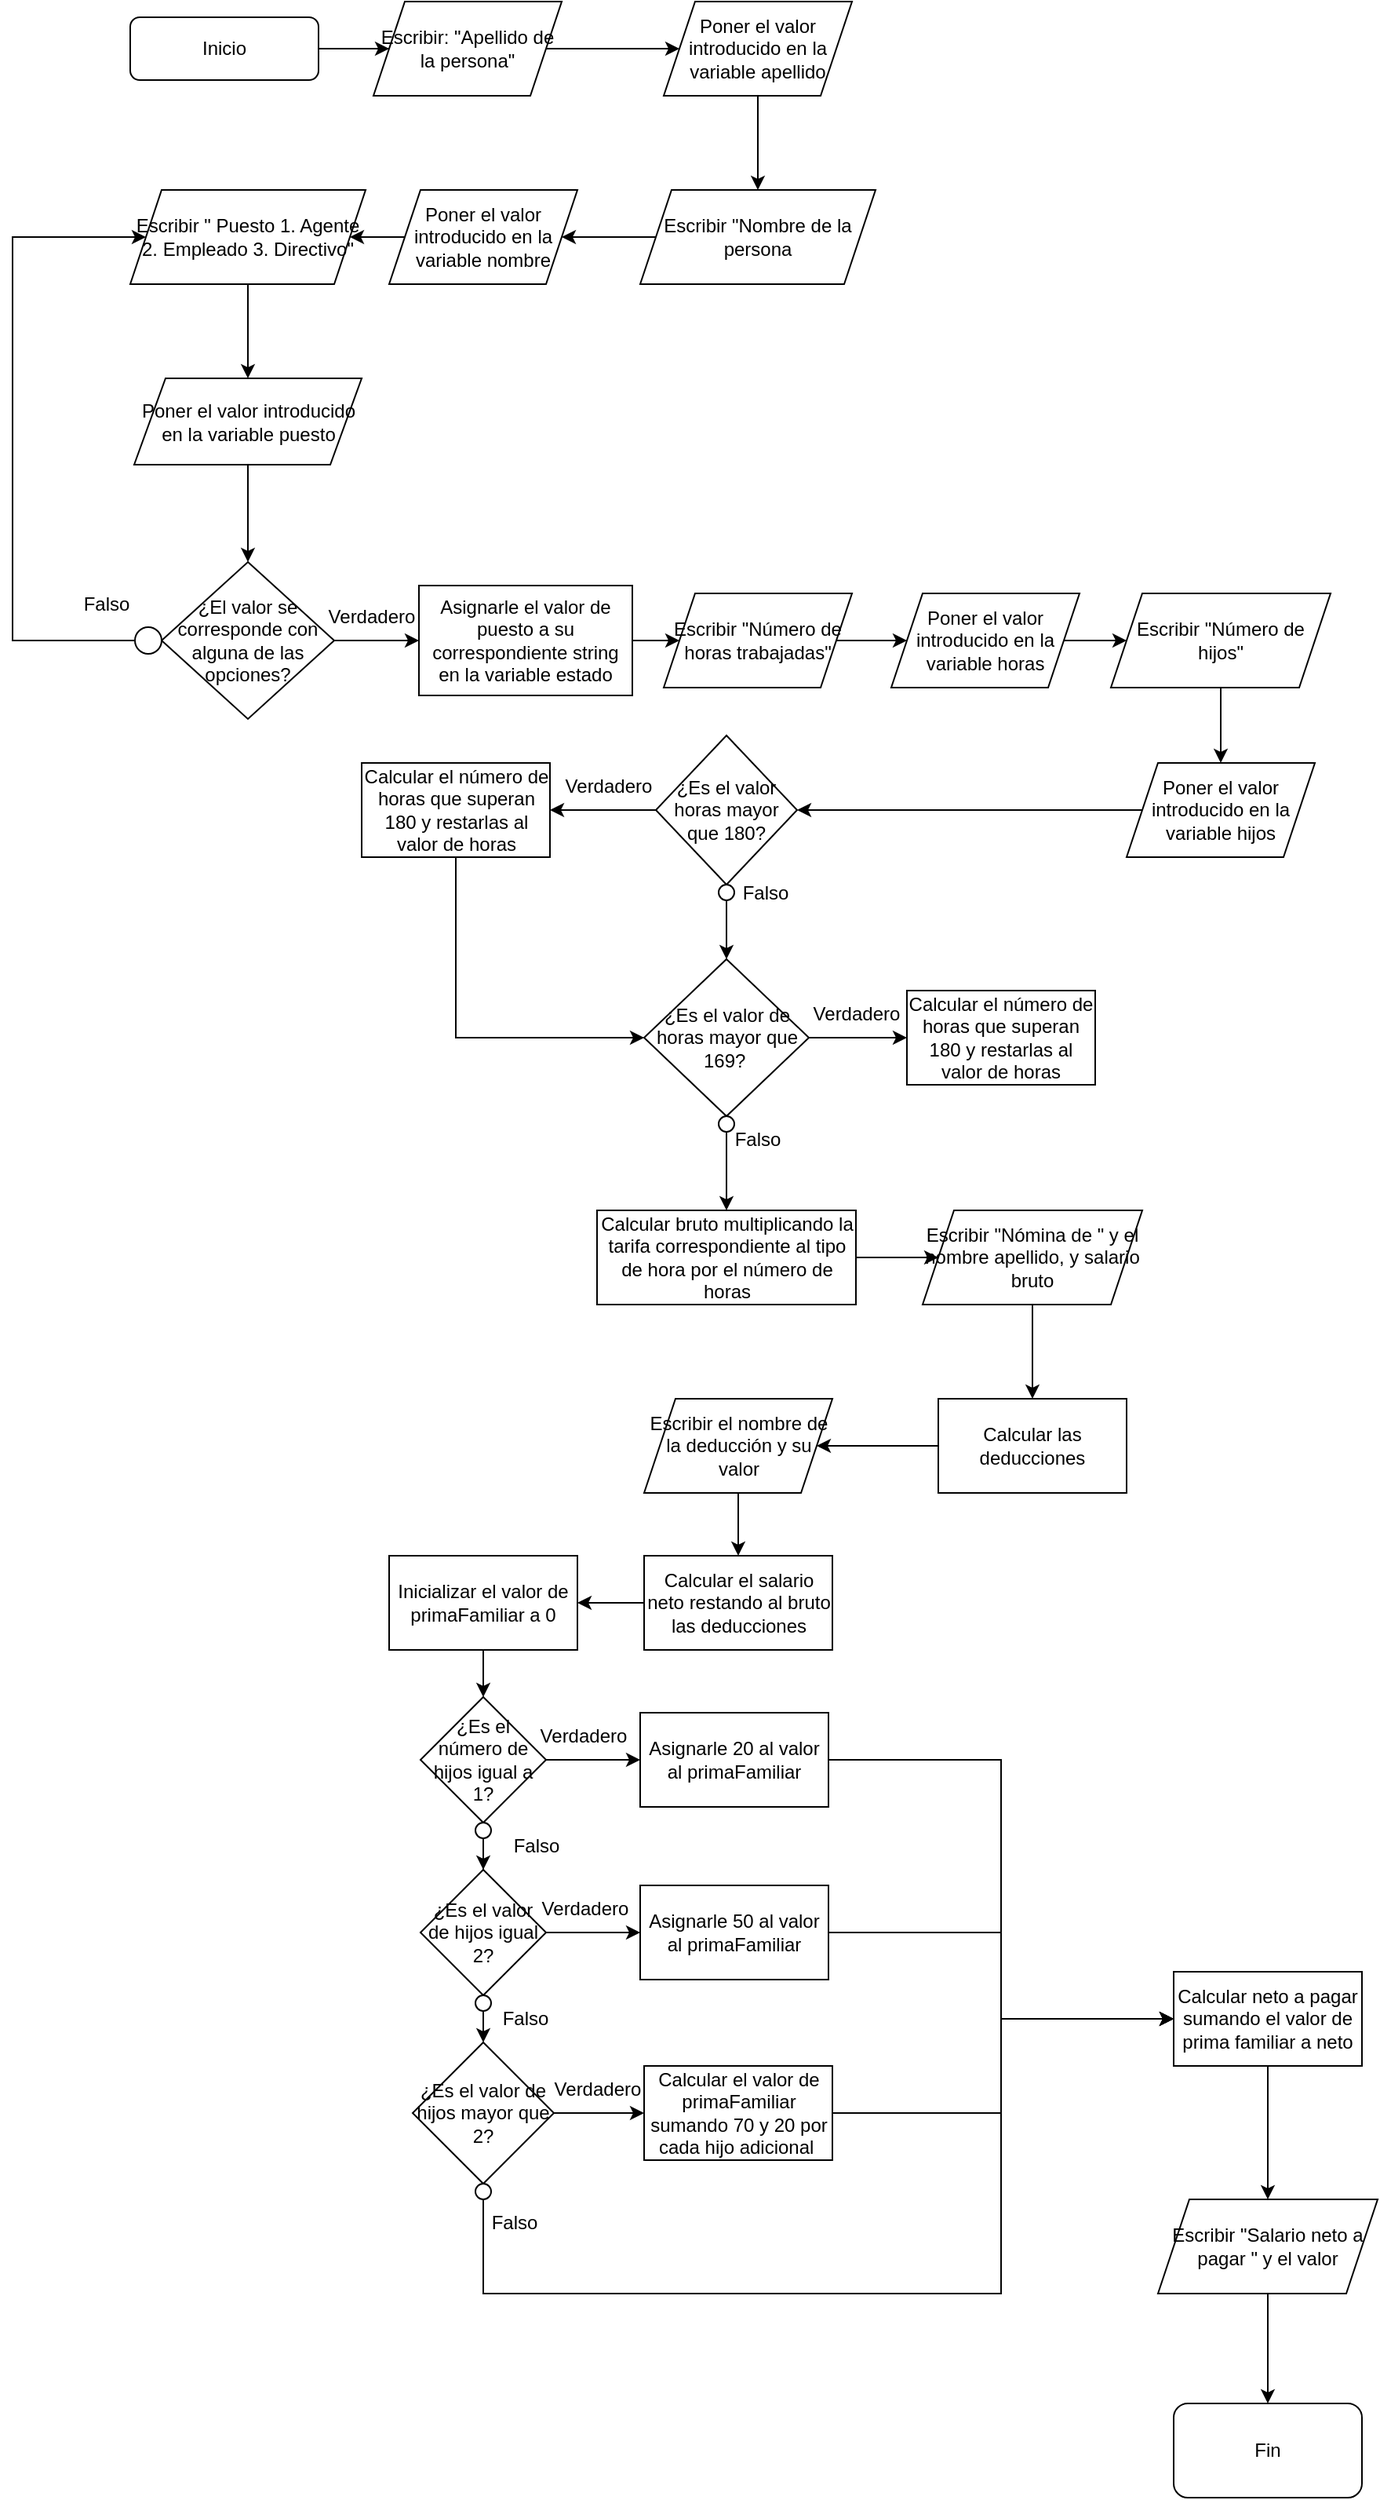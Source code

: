 <mxfile version="16.6.1" type="github">
  <diagram id="C5RBs43oDa-KdzZeNtuy" name="Page-1">
    <mxGraphModel dx="1071" dy="495" grid="1" gridSize="10" guides="1" tooltips="1" connect="1" arrows="1" fold="1" page="1" pageScale="1" pageWidth="827" pageHeight="1169" math="0" shadow="0">
      <root>
        <mxCell id="WIyWlLk6GJQsqaUBKTNV-0" />
        <mxCell id="WIyWlLk6GJQsqaUBKTNV-1" parent="WIyWlLk6GJQsqaUBKTNV-0" />
        <mxCell id="0GZozUYQBZrEff4Y3Oea-3" value="" style="edgeStyle=orthogonalEdgeStyle;rounded=0;orthogonalLoop=1;jettySize=auto;html=1;" parent="WIyWlLk6GJQsqaUBKTNV-1" source="WIyWlLk6GJQsqaUBKTNV-3" target="0GZozUYQBZrEff4Y3Oea-2" edge="1">
          <mxGeometry relative="1" as="geometry" />
        </mxCell>
        <mxCell id="0GZozUYQBZrEff4Y3Oea-5" value="" style="edgeStyle=orthogonalEdgeStyle;rounded=0;orthogonalLoop=1;jettySize=auto;html=1;startArrow=none;" parent="WIyWlLk6GJQsqaUBKTNV-1" source="WIyWlLk6GJQsqaUBKTNV-3" target="0GZozUYQBZrEff4Y3Oea-4" edge="1">
          <mxGeometry relative="1" as="geometry">
            <Array as="points">
              <mxPoint x="360" y="130" />
            </Array>
          </mxGeometry>
        </mxCell>
        <mxCell id="0GZozUYQBZrEff4Y3Oea-2" value="Escribir: &quot;Apellido de la persona&quot;" style="shape=parallelogram;perimeter=parallelogramPerimeter;whiteSpace=wrap;html=1;fixedSize=1;" parent="WIyWlLk6GJQsqaUBKTNV-1" vertex="1">
          <mxGeometry x="310" y="100" width="120" height="60" as="geometry" />
        </mxCell>
        <mxCell id="0GZozUYQBZrEff4Y3Oea-7" value="" style="edgeStyle=orthogonalEdgeStyle;rounded=0;orthogonalLoop=1;jettySize=auto;html=1;" parent="WIyWlLk6GJQsqaUBKTNV-1" source="0GZozUYQBZrEff4Y3Oea-4" target="0GZozUYQBZrEff4Y3Oea-6" edge="1">
          <mxGeometry relative="1" as="geometry" />
        </mxCell>
        <mxCell id="0GZozUYQBZrEff4Y3Oea-4" value="Poner el valor introducido en la variable apellido" style="shape=parallelogram;perimeter=parallelogramPerimeter;whiteSpace=wrap;html=1;fixedSize=1;" parent="WIyWlLk6GJQsqaUBKTNV-1" vertex="1">
          <mxGeometry x="495" y="100" width="120" height="60" as="geometry" />
        </mxCell>
        <mxCell id="0GZozUYQBZrEff4Y3Oea-9" value="" style="edgeStyle=orthogonalEdgeStyle;rounded=0;orthogonalLoop=1;jettySize=auto;html=1;" parent="WIyWlLk6GJQsqaUBKTNV-1" source="0GZozUYQBZrEff4Y3Oea-6" target="0GZozUYQBZrEff4Y3Oea-8" edge="1">
          <mxGeometry relative="1" as="geometry" />
        </mxCell>
        <mxCell id="0GZozUYQBZrEff4Y3Oea-6" value="Escribir &quot;Nombre de la persona" style="shape=parallelogram;perimeter=parallelogramPerimeter;whiteSpace=wrap;html=1;fixedSize=1;" parent="WIyWlLk6GJQsqaUBKTNV-1" vertex="1">
          <mxGeometry x="480" y="220" width="150" height="60" as="geometry" />
        </mxCell>
        <mxCell id="0GZozUYQBZrEff4Y3Oea-11" value="" style="edgeStyle=orthogonalEdgeStyle;rounded=0;orthogonalLoop=1;jettySize=auto;html=1;" parent="WIyWlLk6GJQsqaUBKTNV-1" source="0GZozUYQBZrEff4Y3Oea-8" target="0GZozUYQBZrEff4Y3Oea-10" edge="1">
          <mxGeometry relative="1" as="geometry" />
        </mxCell>
        <mxCell id="0GZozUYQBZrEff4Y3Oea-8" value="Poner el valor introducido en la variable nombre" style="shape=parallelogram;perimeter=parallelogramPerimeter;whiteSpace=wrap;html=1;fixedSize=1;" parent="WIyWlLk6GJQsqaUBKTNV-1" vertex="1">
          <mxGeometry x="320" y="220" width="120" height="60" as="geometry" />
        </mxCell>
        <mxCell id="0GZozUYQBZrEff4Y3Oea-14" value="" style="edgeStyle=orthogonalEdgeStyle;rounded=0;orthogonalLoop=1;jettySize=auto;html=1;" parent="WIyWlLk6GJQsqaUBKTNV-1" source="0GZozUYQBZrEff4Y3Oea-10" target="0GZozUYQBZrEff4Y3Oea-13" edge="1">
          <mxGeometry relative="1" as="geometry" />
        </mxCell>
        <mxCell id="0GZozUYQBZrEff4Y3Oea-10" value="Escribir &quot; Puesto 1. Agente 2. Empleado 3. Directivo&quot;" style="shape=parallelogram;perimeter=parallelogramPerimeter;whiteSpace=wrap;html=1;fixedSize=1;" parent="WIyWlLk6GJQsqaUBKTNV-1" vertex="1">
          <mxGeometry x="155" y="220" width="150" height="60" as="geometry" />
        </mxCell>
        <mxCell id="ArMYMaqeuRzm3sMhU9Xn-4" value="" style="edgeStyle=orthogonalEdgeStyle;rounded=0;orthogonalLoop=1;jettySize=auto;html=1;" parent="WIyWlLk6GJQsqaUBKTNV-1" source="0GZozUYQBZrEff4Y3Oea-12" target="ArMYMaqeuRzm3sMhU9Xn-3" edge="1">
          <mxGeometry relative="1" as="geometry" />
        </mxCell>
        <mxCell id="0GZozUYQBZrEff4Y3Oea-12" value="¿El valor se corresponde con alguna de las opciones?" style="rhombus;whiteSpace=wrap;html=1;" parent="WIyWlLk6GJQsqaUBKTNV-1" vertex="1">
          <mxGeometry x="175" y="457" width="110" height="100" as="geometry" />
        </mxCell>
        <mxCell id="0GZozUYQBZrEff4Y3Oea-15" value="" style="edgeStyle=orthogonalEdgeStyle;rounded=0;orthogonalLoop=1;jettySize=auto;html=1;" parent="WIyWlLk6GJQsqaUBKTNV-1" source="0GZozUYQBZrEff4Y3Oea-13" target="0GZozUYQBZrEff4Y3Oea-12" edge="1">
          <mxGeometry relative="1" as="geometry" />
        </mxCell>
        <mxCell id="0GZozUYQBZrEff4Y3Oea-13" value="Poner el valor introducido en la variable puesto" style="shape=parallelogram;perimeter=parallelogramPerimeter;whiteSpace=wrap;html=1;fixedSize=1;" parent="WIyWlLk6GJQsqaUBKTNV-1" vertex="1">
          <mxGeometry x="157.5" y="340" width="145" height="55" as="geometry" />
        </mxCell>
        <mxCell id="0GZozUYQBZrEff4Y3Oea-25" style="edgeStyle=orthogonalEdgeStyle;rounded=0;orthogonalLoop=1;jettySize=auto;html=1;exitX=0;exitY=0.5;exitDx=0;exitDy=0;entryX=0;entryY=0.5;entryDx=0;entryDy=0;" parent="WIyWlLk6GJQsqaUBKTNV-1" source="0GZozUYQBZrEff4Y3Oea-18" target="0GZozUYQBZrEff4Y3Oea-10" edge="1">
          <mxGeometry relative="1" as="geometry">
            <mxPoint x="70" y="260" as="targetPoint" />
            <Array as="points">
              <mxPoint x="80" y="507" />
              <mxPoint x="80" y="250" />
            </Array>
          </mxGeometry>
        </mxCell>
        <mxCell id="0GZozUYQBZrEff4Y3Oea-18" value="" style="ellipse;whiteSpace=wrap;html=1;aspect=fixed;" parent="WIyWlLk6GJQsqaUBKTNV-1" vertex="1">
          <mxGeometry x="158" y="498.5" width="17" height="17" as="geometry" />
        </mxCell>
        <mxCell id="0GZozUYQBZrEff4Y3Oea-22" value="Falso" style="text;html=1;strokeColor=none;fillColor=none;align=center;verticalAlign=middle;whiteSpace=wrap;rounded=0;" parent="WIyWlLk6GJQsqaUBKTNV-1" vertex="1">
          <mxGeometry x="110" y="468.5" width="60" height="30" as="geometry" />
        </mxCell>
        <mxCell id="WIyWlLk6GJQsqaUBKTNV-3" value="Inicio" style="rounded=1;whiteSpace=wrap;html=1;fontSize=12;glass=0;strokeWidth=1;shadow=0;" parent="WIyWlLk6GJQsqaUBKTNV-1" vertex="1">
          <mxGeometry x="155" y="110" width="120" height="40" as="geometry" />
        </mxCell>
        <mxCell id="0GZozUYQBZrEff4Y3Oea-23" value="" style="edgeStyle=orthogonalEdgeStyle;rounded=0;orthogonalLoop=1;jettySize=auto;html=1;endArrow=none;" parent="WIyWlLk6GJQsqaUBKTNV-1" source="0GZozUYQBZrEff4Y3Oea-2" target="WIyWlLk6GJQsqaUBKTNV-3" edge="1">
          <mxGeometry relative="1" as="geometry">
            <mxPoint x="320" y="130" as="sourcePoint" />
            <mxPoint x="220" y="240" as="targetPoint" />
            <Array as="points" />
          </mxGeometry>
        </mxCell>
        <mxCell id="0GZozUYQBZrEff4Y3Oea-33" value="" style="edgeStyle=orthogonalEdgeStyle;rounded=0;orthogonalLoop=1;jettySize=auto;html=1;" parent="WIyWlLk6GJQsqaUBKTNV-1" source="0GZozUYQBZrEff4Y3Oea-27" target="0GZozUYQBZrEff4Y3Oea-32" edge="1">
          <mxGeometry relative="1" as="geometry" />
        </mxCell>
        <mxCell id="0GZozUYQBZrEff4Y3Oea-27" value="Poner el valor introducido en la variable horas" style="shape=parallelogram;perimeter=parallelogramPerimeter;whiteSpace=wrap;html=1;fixedSize=1;" parent="WIyWlLk6GJQsqaUBKTNV-1" vertex="1">
          <mxGeometry x="640" y="477" width="120" height="60" as="geometry" />
        </mxCell>
        <mxCell id="0GZozUYQBZrEff4Y3Oea-31" value="" style="edgeStyle=orthogonalEdgeStyle;rounded=0;orthogonalLoop=1;jettySize=auto;html=1;" parent="WIyWlLk6GJQsqaUBKTNV-1" source="0GZozUYQBZrEff4Y3Oea-28" target="0GZozUYQBZrEff4Y3Oea-27" edge="1">
          <mxGeometry relative="1" as="geometry" />
        </mxCell>
        <mxCell id="0GZozUYQBZrEff4Y3Oea-28" value="Escribir &quot;Número de horas trabajadas&quot;" style="shape=parallelogram;perimeter=parallelogramPerimeter;whiteSpace=wrap;html=1;fixedSize=1;" parent="WIyWlLk6GJQsqaUBKTNV-1" vertex="1">
          <mxGeometry x="495" y="477" width="120" height="60" as="geometry" />
        </mxCell>
        <mxCell id="0GZozUYQBZrEff4Y3Oea-30" value="Verdadero" style="text;html=1;strokeColor=none;fillColor=none;align=center;verticalAlign=middle;whiteSpace=wrap;rounded=0;" parent="WIyWlLk6GJQsqaUBKTNV-1" vertex="1">
          <mxGeometry x="279" y="477" width="60" height="30" as="geometry" />
        </mxCell>
        <mxCell id="0GZozUYQBZrEff4Y3Oea-35" value="" style="edgeStyle=orthogonalEdgeStyle;rounded=0;orthogonalLoop=1;jettySize=auto;html=1;" parent="WIyWlLk6GJQsqaUBKTNV-1" source="0GZozUYQBZrEff4Y3Oea-32" target="0GZozUYQBZrEff4Y3Oea-34" edge="1">
          <mxGeometry relative="1" as="geometry" />
        </mxCell>
        <mxCell id="0GZozUYQBZrEff4Y3Oea-32" value="Escribir &quot;Número de hijos&quot;" style="shape=parallelogram;perimeter=parallelogramPerimeter;whiteSpace=wrap;html=1;fixedSize=1;" parent="WIyWlLk6GJQsqaUBKTNV-1" vertex="1">
          <mxGeometry x="780" y="477" width="140" height="60" as="geometry" />
        </mxCell>
        <mxCell id="0GZozUYQBZrEff4Y3Oea-37" value="" style="edgeStyle=orthogonalEdgeStyle;rounded=0;orthogonalLoop=1;jettySize=auto;html=1;" parent="WIyWlLk6GJQsqaUBKTNV-1" source="0GZozUYQBZrEff4Y3Oea-34" target="0GZozUYQBZrEff4Y3Oea-36" edge="1">
          <mxGeometry relative="1" as="geometry" />
        </mxCell>
        <mxCell id="0GZozUYQBZrEff4Y3Oea-34" value="Poner el valor introducido en la variable hijos" style="shape=parallelogram;perimeter=parallelogramPerimeter;whiteSpace=wrap;html=1;fixedSize=1;" parent="WIyWlLk6GJQsqaUBKTNV-1" vertex="1">
          <mxGeometry x="790" y="585" width="120" height="60" as="geometry" />
        </mxCell>
        <mxCell id="0GZozUYQBZrEff4Y3Oea-39" value="" style="edgeStyle=orthogonalEdgeStyle;rounded=0;orthogonalLoop=1;jettySize=auto;html=1;" parent="WIyWlLk6GJQsqaUBKTNV-1" source="0GZozUYQBZrEff4Y3Oea-36" target="0GZozUYQBZrEff4Y3Oea-38" edge="1">
          <mxGeometry relative="1" as="geometry" />
        </mxCell>
        <mxCell id="0GZozUYQBZrEff4Y3Oea-36" value="¿Es el valor horas mayor que 180?" style="rhombus;whiteSpace=wrap;html=1;" parent="WIyWlLk6GJQsqaUBKTNV-1" vertex="1">
          <mxGeometry x="490" y="567.5" width="90" height="95" as="geometry" />
        </mxCell>
        <mxCell id="0GZozUYQBZrEff4Y3Oea-46" value="" style="edgeStyle=orthogonalEdgeStyle;rounded=0;orthogonalLoop=1;jettySize=auto;html=1;entryX=0;entryY=0.5;entryDx=0;entryDy=0;" parent="WIyWlLk6GJQsqaUBKTNV-1" source="0GZozUYQBZrEff4Y3Oea-38" target="0GZozUYQBZrEff4Y3Oea-40" edge="1">
          <mxGeometry relative="1" as="geometry">
            <mxPoint x="362.5" y="755" as="targetPoint" />
            <Array as="points">
              <mxPoint x="363" y="760" />
            </Array>
          </mxGeometry>
        </mxCell>
        <mxCell id="0GZozUYQBZrEff4Y3Oea-38" value="Calcular el número de horas que superan 180 y restarlas al valor de horas" style="rounded=0;whiteSpace=wrap;html=1;" parent="WIyWlLk6GJQsqaUBKTNV-1" vertex="1">
          <mxGeometry x="302.5" y="585" width="120" height="60" as="geometry" />
        </mxCell>
        <mxCell id="ArMYMaqeuRzm3sMhU9Xn-1" value="" style="edgeStyle=orthogonalEdgeStyle;rounded=0;orthogonalLoop=1;jettySize=auto;html=1;" parent="WIyWlLk6GJQsqaUBKTNV-1" source="0GZozUYQBZrEff4Y3Oea-40" target="ArMYMaqeuRzm3sMhU9Xn-0" edge="1">
          <mxGeometry relative="1" as="geometry" />
        </mxCell>
        <mxCell id="ArMYMaqeuRzm3sMhU9Xn-9" value="" style="edgeStyle=orthogonalEdgeStyle;rounded=0;orthogonalLoop=1;jettySize=auto;html=1;startArrow=none;" parent="WIyWlLk6GJQsqaUBKTNV-1" source="zI6MYJNI-ue4gvD-m8sY-1" target="ArMYMaqeuRzm3sMhU9Xn-6" edge="1">
          <mxGeometry relative="1" as="geometry" />
        </mxCell>
        <mxCell id="0GZozUYQBZrEff4Y3Oea-40" value="¿Es el valor de horas mayor que 169?&amp;nbsp;" style="rhombus;whiteSpace=wrap;html=1;" parent="WIyWlLk6GJQsqaUBKTNV-1" vertex="1">
          <mxGeometry x="482.5" y="710" width="105" height="100" as="geometry" />
        </mxCell>
        <mxCell id="0GZozUYQBZrEff4Y3Oea-48" value="" style="edgeStyle=orthogonalEdgeStyle;rounded=0;orthogonalLoop=1;jettySize=auto;html=1;" parent="WIyWlLk6GJQsqaUBKTNV-1" source="0GZozUYQBZrEff4Y3Oea-47" target="0GZozUYQBZrEff4Y3Oea-40" edge="1">
          <mxGeometry relative="1" as="geometry" />
        </mxCell>
        <mxCell id="0GZozUYQBZrEff4Y3Oea-47" value="" style="ellipse;whiteSpace=wrap;html=1;aspect=fixed;" parent="WIyWlLk6GJQsqaUBKTNV-1" vertex="1">
          <mxGeometry x="530" y="662.5" width="10" height="10" as="geometry" />
        </mxCell>
        <mxCell id="0GZozUYQBZrEff4Y3Oea-49" value="Falso" style="text;html=1;strokeColor=none;fillColor=none;align=center;verticalAlign=middle;whiteSpace=wrap;rounded=0;" parent="WIyWlLk6GJQsqaUBKTNV-1" vertex="1">
          <mxGeometry x="530" y="652.5" width="60" height="30" as="geometry" />
        </mxCell>
        <mxCell id="0GZozUYQBZrEff4Y3Oea-50" value="Verdadero" style="text;html=1;strokeColor=none;fillColor=none;align=center;verticalAlign=middle;whiteSpace=wrap;rounded=0;" parent="WIyWlLk6GJQsqaUBKTNV-1" vertex="1">
          <mxGeometry x="430" y="585" width="60" height="30" as="geometry" />
        </mxCell>
        <mxCell id="ArMYMaqeuRzm3sMhU9Xn-0" value="Calcular el número de horas que superan 180 y restarlas al valor de horas" style="rounded=0;whiteSpace=wrap;html=1;" parent="WIyWlLk6GJQsqaUBKTNV-1" vertex="1">
          <mxGeometry x="650" y="730" width="120" height="60" as="geometry" />
        </mxCell>
        <mxCell id="ArMYMaqeuRzm3sMhU9Xn-5" value="" style="edgeStyle=orthogonalEdgeStyle;rounded=0;orthogonalLoop=1;jettySize=auto;html=1;" parent="WIyWlLk6GJQsqaUBKTNV-1" source="ArMYMaqeuRzm3sMhU9Xn-3" target="0GZozUYQBZrEff4Y3Oea-28" edge="1">
          <mxGeometry relative="1" as="geometry" />
        </mxCell>
        <mxCell id="ArMYMaqeuRzm3sMhU9Xn-3" value="Asignarle el valor de puesto a su correspondiente string en la variable estado" style="rounded=0;whiteSpace=wrap;html=1;" parent="WIyWlLk6GJQsqaUBKTNV-1" vertex="1">
          <mxGeometry x="339" y="472" width="136" height="70" as="geometry" />
        </mxCell>
        <mxCell id="ArMYMaqeuRzm3sMhU9Xn-12" value="" style="edgeStyle=orthogonalEdgeStyle;rounded=0;orthogonalLoop=1;jettySize=auto;html=1;" parent="WIyWlLk6GJQsqaUBKTNV-1" source="ArMYMaqeuRzm3sMhU9Xn-6" target="ArMYMaqeuRzm3sMhU9Xn-11" edge="1">
          <mxGeometry relative="1" as="geometry" />
        </mxCell>
        <mxCell id="ArMYMaqeuRzm3sMhU9Xn-6" value="Calcular bruto multiplicando la tarifa correspondiente al tipo de hora por el número de horas" style="rounded=0;whiteSpace=wrap;html=1;" parent="WIyWlLk6GJQsqaUBKTNV-1" vertex="1">
          <mxGeometry x="452.5" y="870" width="165" height="60" as="geometry" />
        </mxCell>
        <mxCell id="ArMYMaqeuRzm3sMhU9Xn-7" value="Verdadero" style="text;html=1;strokeColor=none;fillColor=none;align=center;verticalAlign=middle;whiteSpace=wrap;rounded=0;" parent="WIyWlLk6GJQsqaUBKTNV-1" vertex="1">
          <mxGeometry x="587.5" y="730" width="60" height="30" as="geometry" />
        </mxCell>
        <mxCell id="ArMYMaqeuRzm3sMhU9Xn-8" value="Falso" style="text;html=1;strokeColor=none;fillColor=none;align=center;verticalAlign=middle;whiteSpace=wrap;rounded=0;" parent="WIyWlLk6GJQsqaUBKTNV-1" vertex="1">
          <mxGeometry x="525" y="810" width="60" height="30" as="geometry" />
        </mxCell>
        <mxCell id="ArMYMaqeuRzm3sMhU9Xn-14" value="" style="edgeStyle=orthogonalEdgeStyle;rounded=0;orthogonalLoop=1;jettySize=auto;html=1;" parent="WIyWlLk6GJQsqaUBKTNV-1" source="ArMYMaqeuRzm3sMhU9Xn-11" target="ArMYMaqeuRzm3sMhU9Xn-13" edge="1">
          <mxGeometry relative="1" as="geometry" />
        </mxCell>
        <mxCell id="ArMYMaqeuRzm3sMhU9Xn-11" value="Escribir &quot;Nómina de &quot; y el nombre apellido, y salario bruto" style="shape=parallelogram;perimeter=parallelogramPerimeter;whiteSpace=wrap;html=1;fixedSize=1;" parent="WIyWlLk6GJQsqaUBKTNV-1" vertex="1">
          <mxGeometry x="660" y="870" width="140" height="60" as="geometry" />
        </mxCell>
        <mxCell id="ArMYMaqeuRzm3sMhU9Xn-16" value="" style="edgeStyle=orthogonalEdgeStyle;rounded=0;orthogonalLoop=1;jettySize=auto;html=1;" parent="WIyWlLk6GJQsqaUBKTNV-1" source="ArMYMaqeuRzm3sMhU9Xn-13" target="ArMYMaqeuRzm3sMhU9Xn-15" edge="1">
          <mxGeometry relative="1" as="geometry" />
        </mxCell>
        <mxCell id="ArMYMaqeuRzm3sMhU9Xn-13" value="Calcular las deducciones" style="rounded=0;whiteSpace=wrap;html=1;" parent="WIyWlLk6GJQsqaUBKTNV-1" vertex="1">
          <mxGeometry x="670" y="990" width="120" height="60" as="geometry" />
        </mxCell>
        <mxCell id="ArMYMaqeuRzm3sMhU9Xn-19" value="" style="edgeStyle=orthogonalEdgeStyle;rounded=0;orthogonalLoop=1;jettySize=auto;html=1;" parent="WIyWlLk6GJQsqaUBKTNV-1" source="ArMYMaqeuRzm3sMhU9Xn-15" target="ArMYMaqeuRzm3sMhU9Xn-18" edge="1">
          <mxGeometry relative="1" as="geometry" />
        </mxCell>
        <mxCell id="ArMYMaqeuRzm3sMhU9Xn-15" value="Escribir el nombre de la deducción y su valor" style="shape=parallelogram;perimeter=parallelogramPerimeter;whiteSpace=wrap;html=1;fixedSize=1;" parent="WIyWlLk6GJQsqaUBKTNV-1" vertex="1">
          <mxGeometry x="482.5" y="990" width="120" height="60" as="geometry" />
        </mxCell>
        <mxCell id="ArMYMaqeuRzm3sMhU9Xn-26" value="" style="edgeStyle=orthogonalEdgeStyle;rounded=0;orthogonalLoop=1;jettySize=auto;html=1;startArrow=none;" parent="WIyWlLk6GJQsqaUBKTNV-1" source="ArMYMaqeuRzm3sMhU9Xn-62" target="ArMYMaqeuRzm3sMhU9Xn-23" edge="1">
          <mxGeometry relative="1" as="geometry" />
        </mxCell>
        <mxCell id="ArMYMaqeuRzm3sMhU9Xn-27" value="" style="edgeStyle=orthogonalEdgeStyle;rounded=0;orthogonalLoop=1;jettySize=auto;html=1;" parent="WIyWlLk6GJQsqaUBKTNV-1" source="ArMYMaqeuRzm3sMhU9Xn-17" target="ArMYMaqeuRzm3sMhU9Xn-22" edge="1">
          <mxGeometry relative="1" as="geometry" />
        </mxCell>
        <mxCell id="ArMYMaqeuRzm3sMhU9Xn-17" value="¿Es el número de hijos igual a 1?" style="rhombus;whiteSpace=wrap;html=1;" parent="WIyWlLk6GJQsqaUBKTNV-1" vertex="1">
          <mxGeometry x="340" y="1180" width="80" height="80" as="geometry" />
        </mxCell>
        <mxCell id="ArMYMaqeuRzm3sMhU9Xn-21" value="" style="edgeStyle=orthogonalEdgeStyle;rounded=0;orthogonalLoop=1;jettySize=auto;html=1;" parent="WIyWlLk6GJQsqaUBKTNV-1" source="ArMYMaqeuRzm3sMhU9Xn-18" target="ArMYMaqeuRzm3sMhU9Xn-20" edge="1">
          <mxGeometry relative="1" as="geometry" />
        </mxCell>
        <mxCell id="ArMYMaqeuRzm3sMhU9Xn-18" value="Calcular el salario neto restando al bruto las deducciones" style="rounded=0;whiteSpace=wrap;html=1;" parent="WIyWlLk6GJQsqaUBKTNV-1" vertex="1">
          <mxGeometry x="482.5" y="1090" width="120" height="60" as="geometry" />
        </mxCell>
        <mxCell id="ArMYMaqeuRzm3sMhU9Xn-25" value="" style="edgeStyle=orthogonalEdgeStyle;rounded=0;orthogonalLoop=1;jettySize=auto;html=1;" parent="WIyWlLk6GJQsqaUBKTNV-1" source="ArMYMaqeuRzm3sMhU9Xn-20" target="ArMYMaqeuRzm3sMhU9Xn-17" edge="1">
          <mxGeometry relative="1" as="geometry" />
        </mxCell>
        <mxCell id="ArMYMaqeuRzm3sMhU9Xn-20" value="Inicializar el valor de primaFamiliar a 0" style="rounded=0;whiteSpace=wrap;html=1;" parent="WIyWlLk6GJQsqaUBKTNV-1" vertex="1">
          <mxGeometry x="320" y="1090" width="120" height="60" as="geometry" />
        </mxCell>
        <mxCell id="ArMYMaqeuRzm3sMhU9Xn-54" value="" style="edgeStyle=orthogonalEdgeStyle;rounded=0;orthogonalLoop=1;jettySize=auto;html=1;entryX=0;entryY=0.5;entryDx=0;entryDy=0;" parent="WIyWlLk6GJQsqaUBKTNV-1" source="ArMYMaqeuRzm3sMhU9Xn-22" target="ArMYMaqeuRzm3sMhU9Xn-35" edge="1">
          <mxGeometry relative="1" as="geometry">
            <mxPoint x="740" y="1330" as="targetPoint" />
            <Array as="points">
              <mxPoint x="710" y="1220" />
              <mxPoint x="710" y="1385" />
            </Array>
          </mxGeometry>
        </mxCell>
        <mxCell id="ArMYMaqeuRzm3sMhU9Xn-22" value="Asignarle 20 al valor al primaFamiliar" style="rounded=0;whiteSpace=wrap;html=1;" parent="WIyWlLk6GJQsqaUBKTNV-1" vertex="1">
          <mxGeometry x="480" y="1190" width="120" height="60" as="geometry" />
        </mxCell>
        <mxCell id="ArMYMaqeuRzm3sMhU9Xn-28" value="" style="edgeStyle=orthogonalEdgeStyle;rounded=0;orthogonalLoop=1;jettySize=auto;html=1;" parent="WIyWlLk6GJQsqaUBKTNV-1" source="ArMYMaqeuRzm3sMhU9Xn-23" target="ArMYMaqeuRzm3sMhU9Xn-24" edge="1">
          <mxGeometry relative="1" as="geometry" />
        </mxCell>
        <mxCell id="ArMYMaqeuRzm3sMhU9Xn-31" value="" style="edgeStyle=orthogonalEdgeStyle;rounded=0;orthogonalLoop=1;jettySize=auto;html=1;" parent="WIyWlLk6GJQsqaUBKTNV-1" source="ArMYMaqeuRzm3sMhU9Xn-23" target="ArMYMaqeuRzm3sMhU9Xn-29" edge="1">
          <mxGeometry relative="1" as="geometry" />
        </mxCell>
        <mxCell id="ArMYMaqeuRzm3sMhU9Xn-23" value="¿Es el valor de hijos igual 2?" style="rhombus;whiteSpace=wrap;html=1;" parent="WIyWlLk6GJQsqaUBKTNV-1" vertex="1">
          <mxGeometry x="340" y="1290" width="80" height="80" as="geometry" />
        </mxCell>
        <mxCell id="ArMYMaqeuRzm3sMhU9Xn-38" value="" style="edgeStyle=orthogonalEdgeStyle;rounded=0;orthogonalLoop=1;jettySize=auto;html=1;" parent="WIyWlLk6GJQsqaUBKTNV-1" source="ArMYMaqeuRzm3sMhU9Xn-24" target="ArMYMaqeuRzm3sMhU9Xn-35" edge="1">
          <mxGeometry relative="1" as="geometry" />
        </mxCell>
        <mxCell id="ArMYMaqeuRzm3sMhU9Xn-24" value="Asignarle 50 al valor al primaFamiliar" style="rounded=0;whiteSpace=wrap;html=1;" parent="WIyWlLk6GJQsqaUBKTNV-1" vertex="1">
          <mxGeometry x="480" y="1300" width="120" height="60" as="geometry" />
        </mxCell>
        <mxCell id="ArMYMaqeuRzm3sMhU9Xn-32" value="" style="edgeStyle=orthogonalEdgeStyle;rounded=0;orthogonalLoop=1;jettySize=auto;html=1;" parent="WIyWlLk6GJQsqaUBKTNV-1" source="ArMYMaqeuRzm3sMhU9Xn-29" target="ArMYMaqeuRzm3sMhU9Xn-30" edge="1">
          <mxGeometry relative="1" as="geometry" />
        </mxCell>
        <mxCell id="ArMYMaqeuRzm3sMhU9Xn-58" value="" style="edgeStyle=orthogonalEdgeStyle;rounded=0;orthogonalLoop=1;jettySize=auto;html=1;entryX=0;entryY=0.5;entryDx=0;entryDy=0;startArrow=none;" parent="WIyWlLk6GJQsqaUBKTNV-1" source="ArMYMaqeuRzm3sMhU9Xn-64" target="ArMYMaqeuRzm3sMhU9Xn-35" edge="1">
          <mxGeometry relative="1" as="geometry">
            <mxPoint x="820" y="1330" as="targetPoint" />
            <Array as="points">
              <mxPoint x="380" y="1560" />
              <mxPoint x="710" y="1560" />
              <mxPoint x="710" y="1385" />
            </Array>
          </mxGeometry>
        </mxCell>
        <mxCell id="ArMYMaqeuRzm3sMhU9Xn-29" value="¿Es el valor de hijos mayor que 2?" style="rhombus;whiteSpace=wrap;html=1;" parent="WIyWlLk6GJQsqaUBKTNV-1" vertex="1">
          <mxGeometry x="335" y="1400" width="90" height="90" as="geometry" />
        </mxCell>
        <mxCell id="ArMYMaqeuRzm3sMhU9Xn-56" value="" style="edgeStyle=orthogonalEdgeStyle;rounded=0;orthogonalLoop=1;jettySize=auto;html=1;entryX=0;entryY=0.5;entryDx=0;entryDy=0;" parent="WIyWlLk6GJQsqaUBKTNV-1" source="ArMYMaqeuRzm3sMhU9Xn-30" target="ArMYMaqeuRzm3sMhU9Xn-35" edge="1">
          <mxGeometry relative="1" as="geometry">
            <mxPoint x="742.5" y="1445" as="targetPoint" />
            <Array as="points">
              <mxPoint x="710" y="1445" />
              <mxPoint x="710" y="1385" />
            </Array>
          </mxGeometry>
        </mxCell>
        <mxCell id="ArMYMaqeuRzm3sMhU9Xn-30" value="Calcular el valor de primaFamiliar sumando 70 y 20 por cada hijo adicional&amp;nbsp;" style="rounded=0;whiteSpace=wrap;html=1;" parent="WIyWlLk6GJQsqaUBKTNV-1" vertex="1">
          <mxGeometry x="482.5" y="1415" width="120" height="60" as="geometry" />
        </mxCell>
        <mxCell id="ArMYMaqeuRzm3sMhU9Xn-33" value="Falso" style="text;html=1;strokeColor=none;fillColor=none;align=center;verticalAlign=middle;whiteSpace=wrap;rounded=0;" parent="WIyWlLk6GJQsqaUBKTNV-1" vertex="1">
          <mxGeometry x="377" y="1370" width="60" height="30" as="geometry" />
        </mxCell>
        <mxCell id="ArMYMaqeuRzm3sMhU9Xn-34" value="Falso" style="text;html=1;strokeColor=none;fillColor=none;align=center;verticalAlign=middle;whiteSpace=wrap;rounded=0;" parent="WIyWlLk6GJQsqaUBKTNV-1" vertex="1">
          <mxGeometry x="384" y="1260" width="60" height="30" as="geometry" />
        </mxCell>
        <mxCell id="ArMYMaqeuRzm3sMhU9Xn-59" value="" style="edgeStyle=orthogonalEdgeStyle;rounded=0;orthogonalLoop=1;jettySize=auto;html=1;" parent="WIyWlLk6GJQsqaUBKTNV-1" source="ArMYMaqeuRzm3sMhU9Xn-35" target="ArMYMaqeuRzm3sMhU9Xn-36" edge="1">
          <mxGeometry relative="1" as="geometry" />
        </mxCell>
        <mxCell id="ArMYMaqeuRzm3sMhU9Xn-35" value="Calcular neto a pagar sumando el valor de prima familiar a neto" style="rounded=0;whiteSpace=wrap;html=1;" parent="WIyWlLk6GJQsqaUBKTNV-1" vertex="1">
          <mxGeometry x="820" y="1355" width="120" height="60" as="geometry" />
        </mxCell>
        <mxCell id="ArMYMaqeuRzm3sMhU9Xn-52" value="" style="edgeStyle=orthogonalEdgeStyle;rounded=0;orthogonalLoop=1;jettySize=auto;html=1;" parent="WIyWlLk6GJQsqaUBKTNV-1" source="ArMYMaqeuRzm3sMhU9Xn-36" target="ArMYMaqeuRzm3sMhU9Xn-51" edge="1">
          <mxGeometry relative="1" as="geometry" />
        </mxCell>
        <mxCell id="ArMYMaqeuRzm3sMhU9Xn-36" value="Escribir &quot;Salario neto a pagar &quot; y el valor" style="shape=parallelogram;perimeter=parallelogramPerimeter;whiteSpace=wrap;html=1;fixedSize=1;" parent="WIyWlLk6GJQsqaUBKTNV-1" vertex="1">
          <mxGeometry x="810" y="1500" width="140" height="60" as="geometry" />
        </mxCell>
        <mxCell id="ArMYMaqeuRzm3sMhU9Xn-40" value="Verdadero" style="text;html=1;strokeColor=none;fillColor=none;align=center;verticalAlign=middle;whiteSpace=wrap;rounded=0;" parent="WIyWlLk6GJQsqaUBKTNV-1" vertex="1">
          <mxGeometry x="414" y="1190" width="60" height="30" as="geometry" />
        </mxCell>
        <mxCell id="ArMYMaqeuRzm3sMhU9Xn-41" value="Verdadero" style="text;html=1;strokeColor=none;fillColor=none;align=center;verticalAlign=middle;whiteSpace=wrap;rounded=0;" parent="WIyWlLk6GJQsqaUBKTNV-1" vertex="1">
          <mxGeometry x="415" y="1300" width="60" height="30" as="geometry" />
        </mxCell>
        <mxCell id="ArMYMaqeuRzm3sMhU9Xn-42" value="Verdadero" style="text;html=1;strokeColor=none;fillColor=none;align=center;verticalAlign=middle;whiteSpace=wrap;rounded=0;" parent="WIyWlLk6GJQsqaUBKTNV-1" vertex="1">
          <mxGeometry x="422.5" y="1415" width="60" height="30" as="geometry" />
        </mxCell>
        <mxCell id="ArMYMaqeuRzm3sMhU9Xn-49" value="Falso" style="text;html=1;strokeColor=none;fillColor=none;align=center;verticalAlign=middle;whiteSpace=wrap;rounded=0;" parent="WIyWlLk6GJQsqaUBKTNV-1" vertex="1">
          <mxGeometry x="370" y="1500" width="60" height="30" as="geometry" />
        </mxCell>
        <mxCell id="ArMYMaqeuRzm3sMhU9Xn-51" value="Fin" style="rounded=1;whiteSpace=wrap;html=1;" parent="WIyWlLk6GJQsqaUBKTNV-1" vertex="1">
          <mxGeometry x="820" y="1630" width="120" height="60" as="geometry" />
        </mxCell>
        <mxCell id="ArMYMaqeuRzm3sMhU9Xn-60" style="edgeStyle=orthogonalEdgeStyle;rounded=0;orthogonalLoop=1;jettySize=auto;html=1;exitX=0.5;exitY=1;exitDx=0;exitDy=0;" parent="WIyWlLk6GJQsqaUBKTNV-1" source="ArMYMaqeuRzm3sMhU9Xn-49" target="ArMYMaqeuRzm3sMhU9Xn-49" edge="1">
          <mxGeometry relative="1" as="geometry" />
        </mxCell>
        <mxCell id="ArMYMaqeuRzm3sMhU9Xn-61" value="" style="ellipse;whiteSpace=wrap;html=1;aspect=fixed;" parent="WIyWlLk6GJQsqaUBKTNV-1" vertex="1">
          <mxGeometry x="375" y="1370" width="10" height="10" as="geometry" />
        </mxCell>
        <mxCell id="ArMYMaqeuRzm3sMhU9Xn-62" value="" style="ellipse;whiteSpace=wrap;html=1;aspect=fixed;" parent="WIyWlLk6GJQsqaUBKTNV-1" vertex="1">
          <mxGeometry x="375" y="1260" width="10" height="10" as="geometry" />
        </mxCell>
        <mxCell id="ArMYMaqeuRzm3sMhU9Xn-63" value="" style="edgeStyle=orthogonalEdgeStyle;rounded=0;orthogonalLoop=1;jettySize=auto;html=1;endArrow=none;" parent="WIyWlLk6GJQsqaUBKTNV-1" source="ArMYMaqeuRzm3sMhU9Xn-17" target="ArMYMaqeuRzm3sMhU9Xn-62" edge="1">
          <mxGeometry relative="1" as="geometry">
            <mxPoint x="380" y="1260" as="sourcePoint" />
            <mxPoint x="380" y="1290" as="targetPoint" />
            <Array as="points">
              <mxPoint x="380" y="1265" />
              <mxPoint x="380" y="1265" />
            </Array>
          </mxGeometry>
        </mxCell>
        <mxCell id="ArMYMaqeuRzm3sMhU9Xn-64" value="" style="ellipse;whiteSpace=wrap;html=1;aspect=fixed;" parent="WIyWlLk6GJQsqaUBKTNV-1" vertex="1">
          <mxGeometry x="375" y="1490" width="10" height="10" as="geometry" />
        </mxCell>
        <mxCell id="zI6MYJNI-ue4gvD-m8sY-1" value="" style="ellipse;whiteSpace=wrap;html=1;aspect=fixed;" vertex="1" parent="WIyWlLk6GJQsqaUBKTNV-1">
          <mxGeometry x="530" y="810" width="10" height="10" as="geometry" />
        </mxCell>
        <mxCell id="zI6MYJNI-ue4gvD-m8sY-2" value="" style="edgeStyle=orthogonalEdgeStyle;rounded=0;orthogonalLoop=1;jettySize=auto;html=1;endArrow=none;" edge="1" parent="WIyWlLk6GJQsqaUBKTNV-1" source="0GZozUYQBZrEff4Y3Oea-40" target="zI6MYJNI-ue4gvD-m8sY-1">
          <mxGeometry relative="1" as="geometry">
            <mxPoint x="535" y="810" as="sourcePoint" />
            <mxPoint x="535" y="870" as="targetPoint" />
            <Array as="points">
              <mxPoint x="535" y="820" />
              <mxPoint x="535" y="820" />
            </Array>
          </mxGeometry>
        </mxCell>
      </root>
    </mxGraphModel>
  </diagram>
</mxfile>

